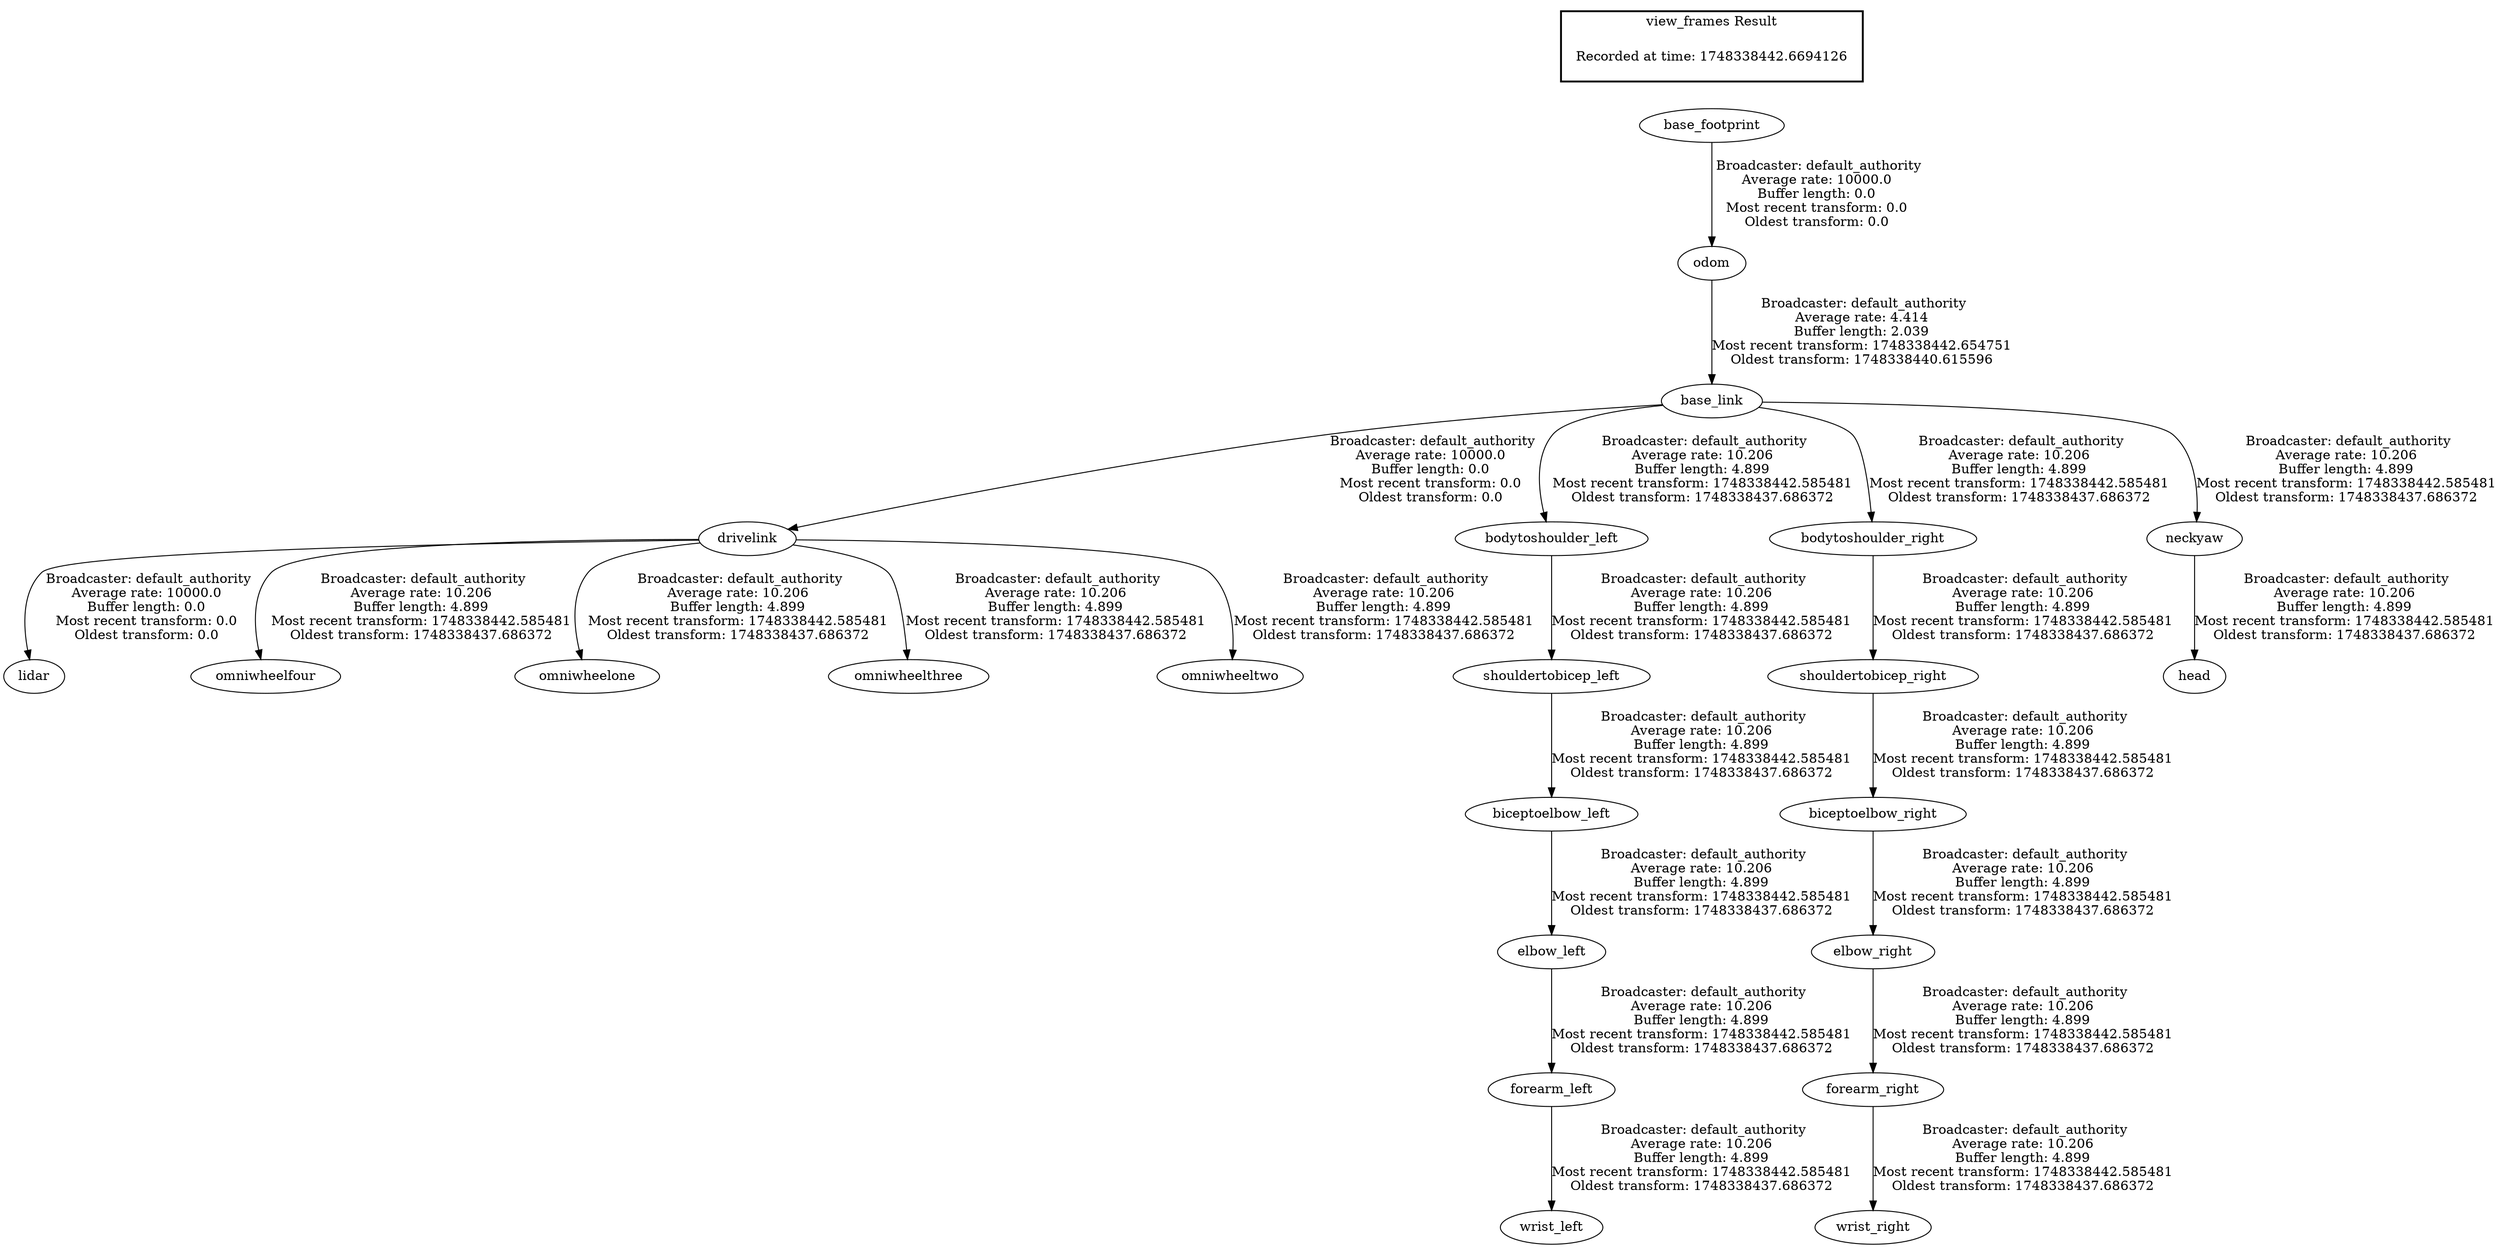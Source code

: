 digraph G {
"base_footprint" -> "odom"[label=" Broadcaster: default_authority\nAverage rate: 10000.0\nBuffer length: 0.0\nMost recent transform: 0.0\nOldest transform: 0.0\n"];
"base_link" -> "drivelink"[label=" Broadcaster: default_authority\nAverage rate: 10000.0\nBuffer length: 0.0\nMost recent transform: 0.0\nOldest transform: 0.0\n"];
"odom" -> "base_link"[label=" Broadcaster: default_authority\nAverage rate: 4.414\nBuffer length: 2.039\nMost recent transform: 1748338442.654751\nOldest transform: 1748338440.615596\n"];
"drivelink" -> "lidar"[label=" Broadcaster: default_authority\nAverage rate: 10000.0\nBuffer length: 0.0\nMost recent transform: 0.0\nOldest transform: 0.0\n"];
"shouldertobicep_left" -> "biceptoelbow_left"[label=" Broadcaster: default_authority\nAverage rate: 10.206\nBuffer length: 4.899\nMost recent transform: 1748338442.585481\nOldest transform: 1748338437.686372\n"];
"bodytoshoulder_left" -> "shouldertobicep_left"[label=" Broadcaster: default_authority\nAverage rate: 10.206\nBuffer length: 4.899\nMost recent transform: 1748338442.585481\nOldest transform: 1748338437.686372\n"];
"shouldertobicep_right" -> "biceptoelbow_right"[label=" Broadcaster: default_authority\nAverage rate: 10.206\nBuffer length: 4.899\nMost recent transform: 1748338442.585481\nOldest transform: 1748338437.686372\n"];
"bodytoshoulder_right" -> "shouldertobicep_right"[label=" Broadcaster: default_authority\nAverage rate: 10.206\nBuffer length: 4.899\nMost recent transform: 1748338442.585481\nOldest transform: 1748338437.686372\n"];
"neckyaw" -> "head"[label=" Broadcaster: default_authority\nAverage rate: 10.206\nBuffer length: 4.899\nMost recent transform: 1748338442.585481\nOldest transform: 1748338437.686372\n"];
"base_link" -> "neckyaw"[label=" Broadcaster: default_authority\nAverage rate: 10.206\nBuffer length: 4.899\nMost recent transform: 1748338442.585481\nOldest transform: 1748338437.686372\n"];
"biceptoelbow_left" -> "elbow_left"[label=" Broadcaster: default_authority\nAverage rate: 10.206\nBuffer length: 4.899\nMost recent transform: 1748338442.585481\nOldest transform: 1748338437.686372\n"];
"elbow_left" -> "forearm_left"[label=" Broadcaster: default_authority\nAverage rate: 10.206\nBuffer length: 4.899\nMost recent transform: 1748338442.585481\nOldest transform: 1748338437.686372\n"];
"forearm_left" -> "wrist_left"[label=" Broadcaster: default_authority\nAverage rate: 10.206\nBuffer length: 4.899\nMost recent transform: 1748338442.585481\nOldest transform: 1748338437.686372\n"];
"drivelink" -> "omniwheelfour"[label=" Broadcaster: default_authority\nAverage rate: 10.206\nBuffer length: 4.899\nMost recent transform: 1748338442.585481\nOldest transform: 1748338437.686372\n"];
"drivelink" -> "omniwheelone"[label=" Broadcaster: default_authority\nAverage rate: 10.206\nBuffer length: 4.899\nMost recent transform: 1748338442.585481\nOldest transform: 1748338437.686372\n"];
"drivelink" -> "omniwheelthree"[label=" Broadcaster: default_authority\nAverage rate: 10.206\nBuffer length: 4.899\nMost recent transform: 1748338442.585481\nOldest transform: 1748338437.686372\n"];
"drivelink" -> "omniwheeltwo"[label=" Broadcaster: default_authority\nAverage rate: 10.206\nBuffer length: 4.899\nMost recent transform: 1748338442.585481\nOldest transform: 1748338437.686372\n"];
"biceptoelbow_right" -> "elbow_right"[label=" Broadcaster: default_authority\nAverage rate: 10.206\nBuffer length: 4.899\nMost recent transform: 1748338442.585481\nOldest transform: 1748338437.686372\n"];
"elbow_right" -> "forearm_right"[label=" Broadcaster: default_authority\nAverage rate: 10.206\nBuffer length: 4.899\nMost recent transform: 1748338442.585481\nOldest transform: 1748338437.686372\n"];
"forearm_right" -> "wrist_right"[label=" Broadcaster: default_authority\nAverage rate: 10.206\nBuffer length: 4.899\nMost recent transform: 1748338442.585481\nOldest transform: 1748338437.686372\n"];
"base_link" -> "bodytoshoulder_left"[label=" Broadcaster: default_authority\nAverage rate: 10.206\nBuffer length: 4.899\nMost recent transform: 1748338442.585481\nOldest transform: 1748338437.686372\n"];
"base_link" -> "bodytoshoulder_right"[label=" Broadcaster: default_authority\nAverage rate: 10.206\nBuffer length: 4.899\nMost recent transform: 1748338442.585481\nOldest transform: 1748338437.686372\n"];
edge [style=invis];
 subgraph cluster_legend { style=bold; color=black; label ="view_frames Result";
"Recorded at time: 1748338442.6694126"[ shape=plaintext ] ;
}->"base_footprint";
}